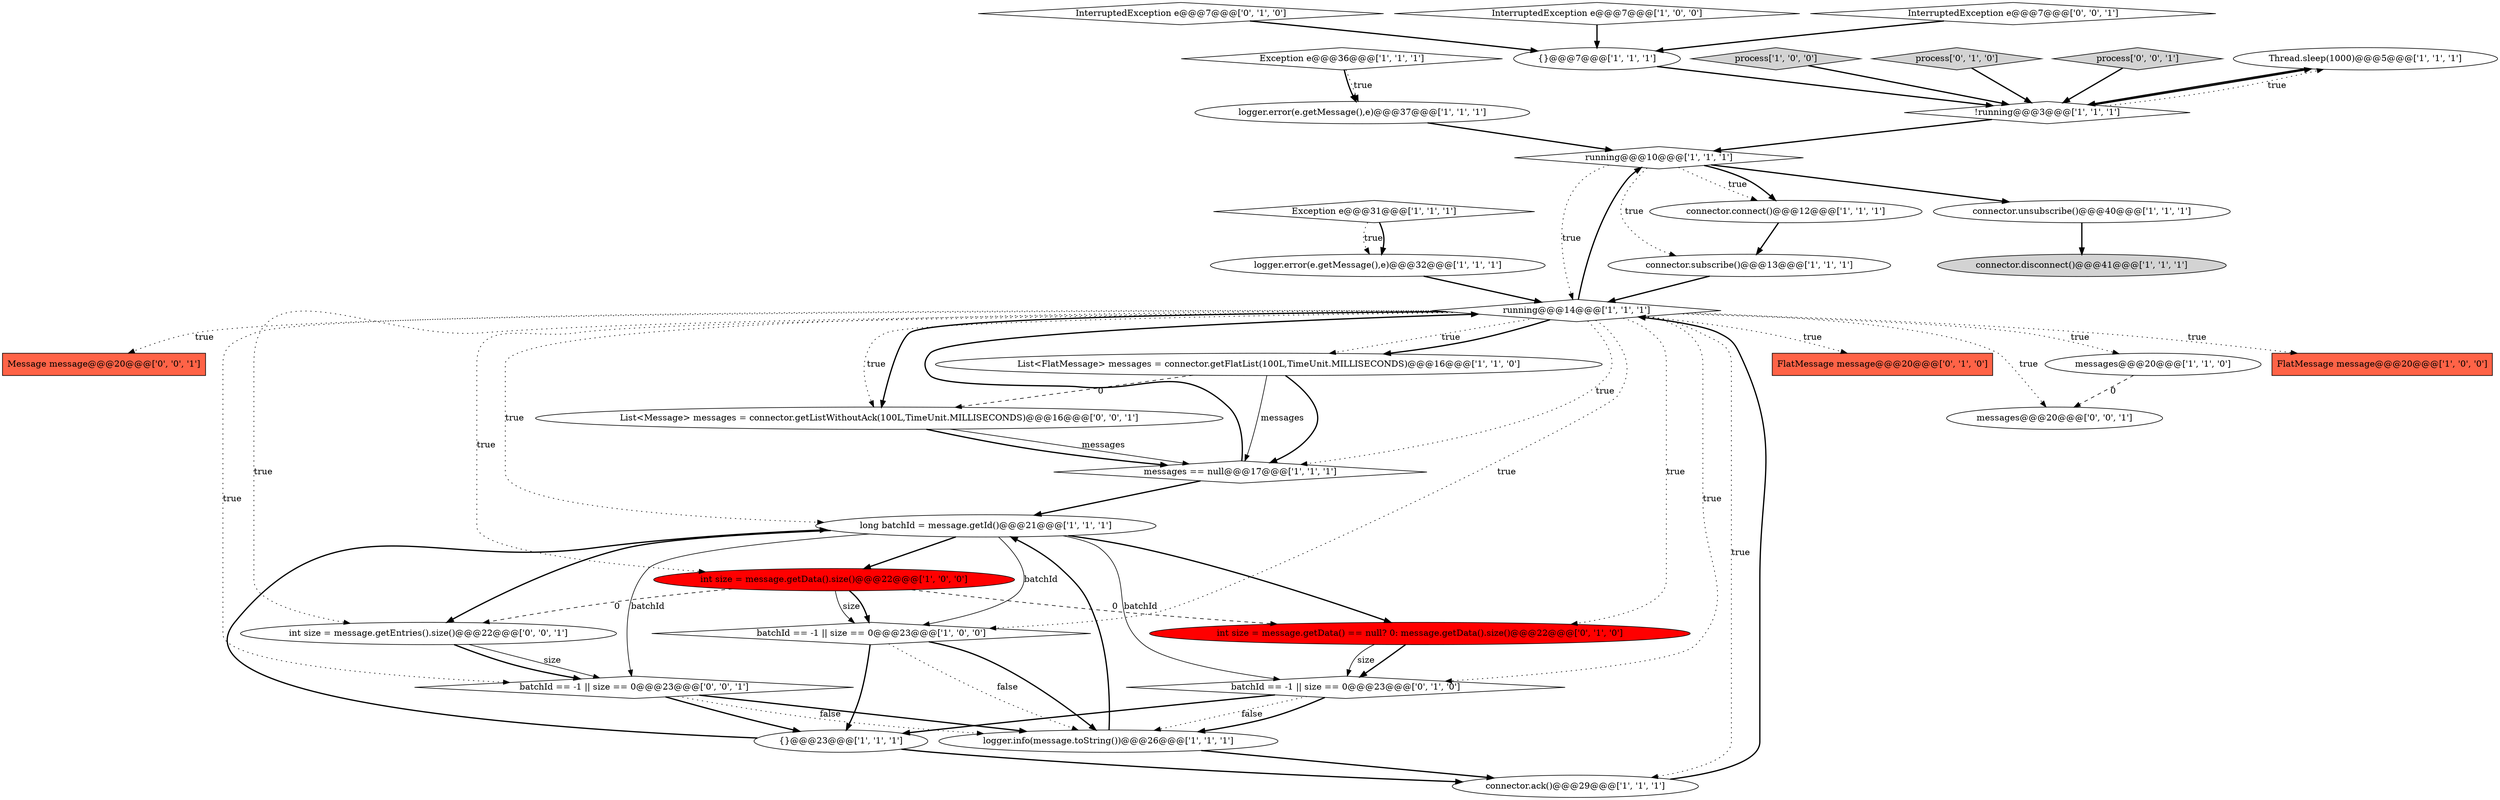 digraph {
24 [style = filled, label = "Thread.sleep(1000)@@@5@@@['1', '1', '1']", fillcolor = white, shape = ellipse image = "AAA0AAABBB1BBB"];
19 [style = filled, label = "logger.error(e.getMessage(),e)@@@32@@@['1', '1', '1']", fillcolor = white, shape = ellipse image = "AAA0AAABBB1BBB"];
10 [style = filled, label = "connector.disconnect()@@@41@@@['1', '1', '1']", fillcolor = lightgray, shape = ellipse image = "AAA0AAABBB1BBB"];
1 [style = filled, label = "Exception e@@@36@@@['1', '1', '1']", fillcolor = white, shape = diamond image = "AAA0AAABBB1BBB"];
30 [style = filled, label = "Message message@@@20@@@['0', '0', '1']", fillcolor = tomato, shape = box image = "AAA0AAABBB3BBB"];
20 [style = filled, label = "{}@@@23@@@['1', '1', '1']", fillcolor = white, shape = ellipse image = "AAA0AAABBB1BBB"];
15 [style = filled, label = "List<FlatMessage> messages = connector.getFlatList(100L,TimeUnit.MILLISECONDS)@@@16@@@['1', '1', '0']", fillcolor = white, shape = ellipse image = "AAA0AAABBB1BBB"];
17 [style = filled, label = "{}@@@7@@@['1', '1', '1']", fillcolor = white, shape = ellipse image = "AAA0AAABBB1BBB"];
12 [style = filled, label = "process['1', '0', '0']", fillcolor = lightgray, shape = diamond image = "AAA0AAABBB1BBB"];
8 [style = filled, label = "logger.error(e.getMessage(),e)@@@37@@@['1', '1', '1']", fillcolor = white, shape = ellipse image = "AAA0AAABBB1BBB"];
2 [style = filled, label = "int size = message.getData().size()@@@22@@@['1', '0', '0']", fillcolor = red, shape = ellipse image = "AAA1AAABBB1BBB"];
13 [style = filled, label = "connector.connect()@@@12@@@['1', '1', '1']", fillcolor = white, shape = ellipse image = "AAA0AAABBB1BBB"];
14 [style = filled, label = "running@@@14@@@['1', '1', '1']", fillcolor = white, shape = diamond image = "AAA0AAABBB1BBB"];
28 [style = filled, label = "FlatMessage message@@@20@@@['0', '1', '0']", fillcolor = tomato, shape = box image = "AAA0AAABBB2BBB"];
25 [style = filled, label = "InterruptedException e@@@7@@@['0', '1', '0']", fillcolor = white, shape = diamond image = "AAA0AAABBB2BBB"];
34 [style = filled, label = "int size = message.getEntries().size()@@@22@@@['0', '0', '1']", fillcolor = white, shape = ellipse image = "AAA0AAABBB3BBB"];
4 [style = filled, label = "InterruptedException e@@@7@@@['1', '0', '0']", fillcolor = white, shape = diamond image = "AAA0AAABBB1BBB"];
26 [style = filled, label = "process['0', '1', '0']", fillcolor = lightgray, shape = diamond image = "AAA0AAABBB2BBB"];
31 [style = filled, label = "batchId == -1 || size == 0@@@23@@@['0', '0', '1']", fillcolor = white, shape = diamond image = "AAA0AAABBB3BBB"];
32 [style = filled, label = "List<Message> messages = connector.getListWithoutAck(100L,TimeUnit.MILLISECONDS)@@@16@@@['0', '0', '1']", fillcolor = white, shape = ellipse image = "AAA0AAABBB3BBB"];
27 [style = filled, label = "batchId == -1 || size == 0@@@23@@@['0', '1', '0']", fillcolor = white, shape = diamond image = "AAA0AAABBB2BBB"];
7 [style = filled, label = "messages == null@@@17@@@['1', '1', '1']", fillcolor = white, shape = diamond image = "AAA0AAABBB1BBB"];
22 [style = filled, label = "connector.unsubscribe()@@@40@@@['1', '1', '1']", fillcolor = white, shape = ellipse image = "AAA0AAABBB1BBB"];
9 [style = filled, label = "long batchId = message.getId()@@@21@@@['1', '1', '1']", fillcolor = white, shape = ellipse image = "AAA0AAABBB1BBB"];
5 [style = filled, label = "!running@@@3@@@['1', '1', '1']", fillcolor = white, shape = diamond image = "AAA0AAABBB1BBB"];
36 [style = filled, label = "process['0', '0', '1']", fillcolor = lightgray, shape = diamond image = "AAA0AAABBB3BBB"];
3 [style = filled, label = "Exception e@@@31@@@['1', '1', '1']", fillcolor = white, shape = diamond image = "AAA0AAABBB1BBB"];
35 [style = filled, label = "InterruptedException e@@@7@@@['0', '0', '1']", fillcolor = white, shape = diamond image = "AAA0AAABBB3BBB"];
18 [style = filled, label = "messages@@@20@@@['1', '1', '0']", fillcolor = white, shape = ellipse image = "AAA0AAABBB1BBB"];
16 [style = filled, label = "batchId == -1 || size == 0@@@23@@@['1', '0', '0']", fillcolor = white, shape = diamond image = "AAA0AAABBB1BBB"];
29 [style = filled, label = "int size = message.getData() == null? 0: message.getData().size()@@@22@@@['0', '1', '0']", fillcolor = red, shape = ellipse image = "AAA1AAABBB2BBB"];
11 [style = filled, label = "running@@@10@@@['1', '1', '1']", fillcolor = white, shape = diamond image = "AAA0AAABBB1BBB"];
23 [style = filled, label = "logger.info(message.toString())@@@26@@@['1', '1', '1']", fillcolor = white, shape = ellipse image = "AAA0AAABBB1BBB"];
6 [style = filled, label = "connector.subscribe()@@@13@@@['1', '1', '1']", fillcolor = white, shape = ellipse image = "AAA0AAABBB1BBB"];
21 [style = filled, label = "connector.ack()@@@29@@@['1', '1', '1']", fillcolor = white, shape = ellipse image = "AAA0AAABBB1BBB"];
0 [style = filled, label = "FlatMessage message@@@20@@@['1', '0', '0']", fillcolor = tomato, shape = box image = "AAA0AAABBB1BBB"];
33 [style = filled, label = "messages@@@20@@@['0', '0', '1']", fillcolor = white, shape = ellipse image = "AAA0AAABBB3BBB"];
14->2 [style = dotted, label="true"];
17->5 [style = bold, label=""];
14->32 [style = dotted, label="true"];
31->23 [style = bold, label=""];
14->33 [style = dotted, label="true"];
1->8 [style = bold, label=""];
4->17 [style = bold, label=""];
15->7 [style = bold, label=""];
12->5 [style = bold, label=""];
32->7 [style = solid, label="messages"];
14->0 [style = dotted, label="true"];
20->9 [style = bold, label=""];
9->2 [style = bold, label=""];
26->5 [style = bold, label=""];
9->34 [style = bold, label=""];
11->14 [style = dotted, label="true"];
15->32 [style = dashed, label="0"];
34->31 [style = bold, label=""];
32->7 [style = bold, label=""];
11->13 [style = dotted, label="true"];
16->23 [style = bold, label=""];
16->23 [style = dotted, label="false"];
14->27 [style = dotted, label="true"];
25->17 [style = bold, label=""];
27->23 [style = dotted, label="false"];
2->16 [style = solid, label="size"];
24->5 [style = bold, label=""];
7->14 [style = bold, label=""];
20->21 [style = bold, label=""];
6->14 [style = bold, label=""];
14->16 [style = dotted, label="true"];
7->9 [style = bold, label=""];
5->24 [style = dotted, label="true"];
14->30 [style = dotted, label="true"];
14->15 [style = dotted, label="true"];
29->27 [style = bold, label=""];
9->16 [style = solid, label="batchId"];
3->19 [style = dotted, label="true"];
14->21 [style = dotted, label="true"];
34->31 [style = solid, label="size"];
19->14 [style = bold, label=""];
9->27 [style = solid, label="batchId"];
23->21 [style = bold, label=""];
3->19 [style = bold, label=""];
14->28 [style = dotted, label="true"];
9->31 [style = solid, label="batchId"];
11->6 [style = dotted, label="true"];
5->24 [style = bold, label=""];
2->29 [style = dashed, label="0"];
11->13 [style = bold, label=""];
14->7 [style = dotted, label="true"];
15->7 [style = solid, label="messages"];
1->8 [style = dotted, label="true"];
22->10 [style = bold, label=""];
11->22 [style = bold, label=""];
35->17 [style = bold, label=""];
14->29 [style = dotted, label="true"];
29->27 [style = solid, label="size"];
14->31 [style = dotted, label="true"];
2->34 [style = dashed, label="0"];
14->15 [style = bold, label=""];
5->11 [style = bold, label=""];
14->34 [style = dotted, label="true"];
14->9 [style = dotted, label="true"];
27->23 [style = bold, label=""];
36->5 [style = bold, label=""];
13->6 [style = bold, label=""];
31->20 [style = bold, label=""];
14->32 [style = bold, label=""];
16->20 [style = bold, label=""];
23->9 [style = bold, label=""];
31->23 [style = dotted, label="false"];
14->11 [style = bold, label=""];
14->18 [style = dotted, label="true"];
8->11 [style = bold, label=""];
9->29 [style = bold, label=""];
27->20 [style = bold, label=""];
18->33 [style = dashed, label="0"];
21->14 [style = bold, label=""];
2->16 [style = bold, label=""];
}
